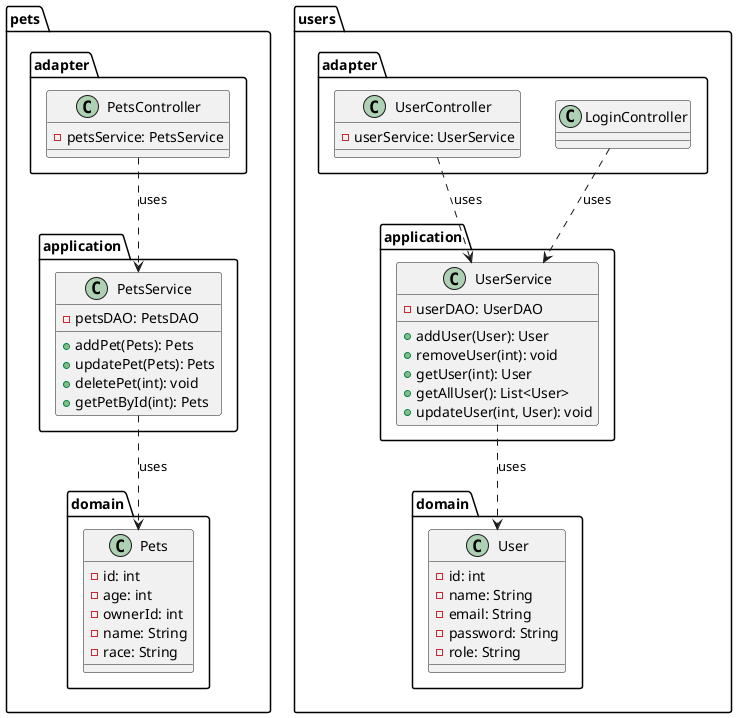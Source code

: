 @startuml Class Diagram

package "pets.domain" {
    class Pets {
        - id: int
        - age: int
        - ownerId: int
        - name: String
        - race: String
    }
}

package "pets.application" {
    class PetsService {
        - petsDAO: PetsDAO
        + addPet(Pets): Pets
        + updatePet(Pets): Pets
        + deletePet(int): void
        + getPetById(int): Pets
    }
}

package "pets.adapter" {
    class PetsController {
        - petsService: PetsService
    }
}

package "users.domain" {
    class User {
        - id: int
        - name: String
        - email: String
        - password: String
        - role: String
    }
}

package "users.application" {
    class UserService {
        - userDAO: UserDAO
        + addUser(User): User
        + removeUser(int): void
        + getUser(int): User
        + getAllUser(): List<User>
        + updateUser(int, User): void
    }
}

package "users.adapter" {
    class UserController {
        - userService: UserService
    }

    class LoginController {
    }
}

PetsService ..> Pets : uses
PetsController ..> PetsService : uses
UserService ..> User : uses
UserController ..> UserService : uses
LoginController ..> UserService : uses

@enduml
